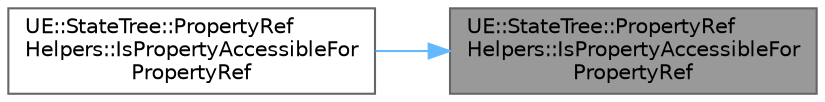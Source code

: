 digraph "UE::StateTree::PropertyRefHelpers::IsPropertyAccessibleForPropertyRef"
{
 // INTERACTIVE_SVG=YES
 // LATEX_PDF_SIZE
  bgcolor="transparent";
  edge [fontname=Helvetica,fontsize=10,labelfontname=Helvetica,labelfontsize=10];
  node [fontname=Helvetica,fontsize=10,shape=box,height=0.2,width=0.4];
  rankdir="RL";
  Node1 [id="Node000001",label="UE::StateTree::PropertyRef\lHelpers::IsPropertyAccessibleFor\lPropertyRef",height=0.2,width=0.4,color="gray40", fillcolor="grey60", style="filled", fontcolor="black",tooltip=" "];
  Node1 -> Node2 [id="edge1_Node000001_Node000002",dir="back",color="steelblue1",style="solid",tooltip=" "];
  Node2 [id="Node000002",label="UE::StateTree::PropertyRef\lHelpers::IsPropertyAccessibleFor\lPropertyRef",height=0.2,width=0.4,color="grey40", fillcolor="white", style="filled",URL="$d1/d89/namespaceUE_1_1StateTree_1_1PropertyRefHelpers.html#ab219a167d0cf28b93802615cef52dbc7",tooltip=" "];
}

